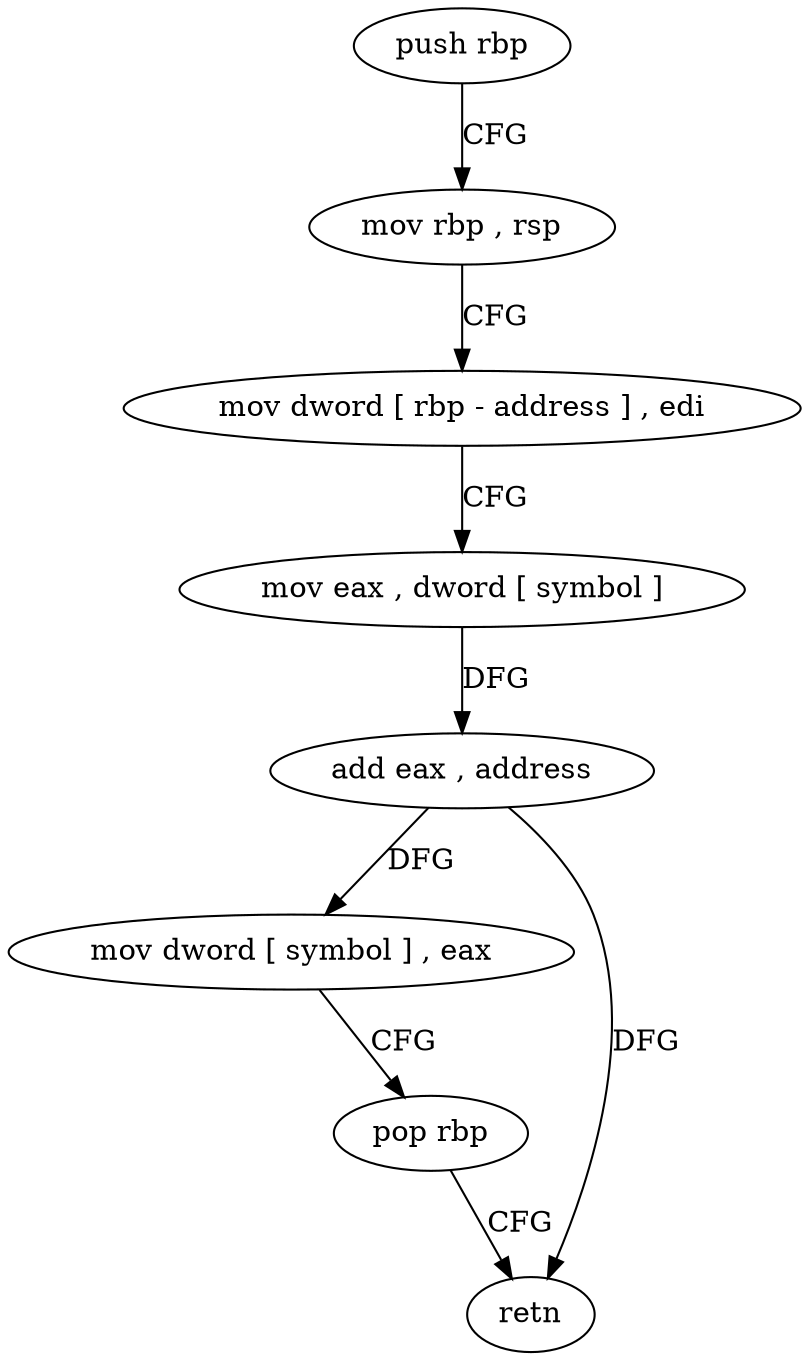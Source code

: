 digraph "func" {
"4230176" [label = "push rbp" ]
"4230177" [label = "mov rbp , rsp" ]
"4230180" [label = "mov dword [ rbp - address ] , edi" ]
"4230183" [label = "mov eax , dword [ symbol ]" ]
"4230190" [label = "add eax , address" ]
"4230193" [label = "mov dword [ symbol ] , eax" ]
"4230200" [label = "pop rbp" ]
"4230201" [label = "retn" ]
"4230176" -> "4230177" [ label = "CFG" ]
"4230177" -> "4230180" [ label = "CFG" ]
"4230180" -> "4230183" [ label = "CFG" ]
"4230183" -> "4230190" [ label = "DFG" ]
"4230190" -> "4230193" [ label = "DFG" ]
"4230190" -> "4230201" [ label = "DFG" ]
"4230193" -> "4230200" [ label = "CFG" ]
"4230200" -> "4230201" [ label = "CFG" ]
}
